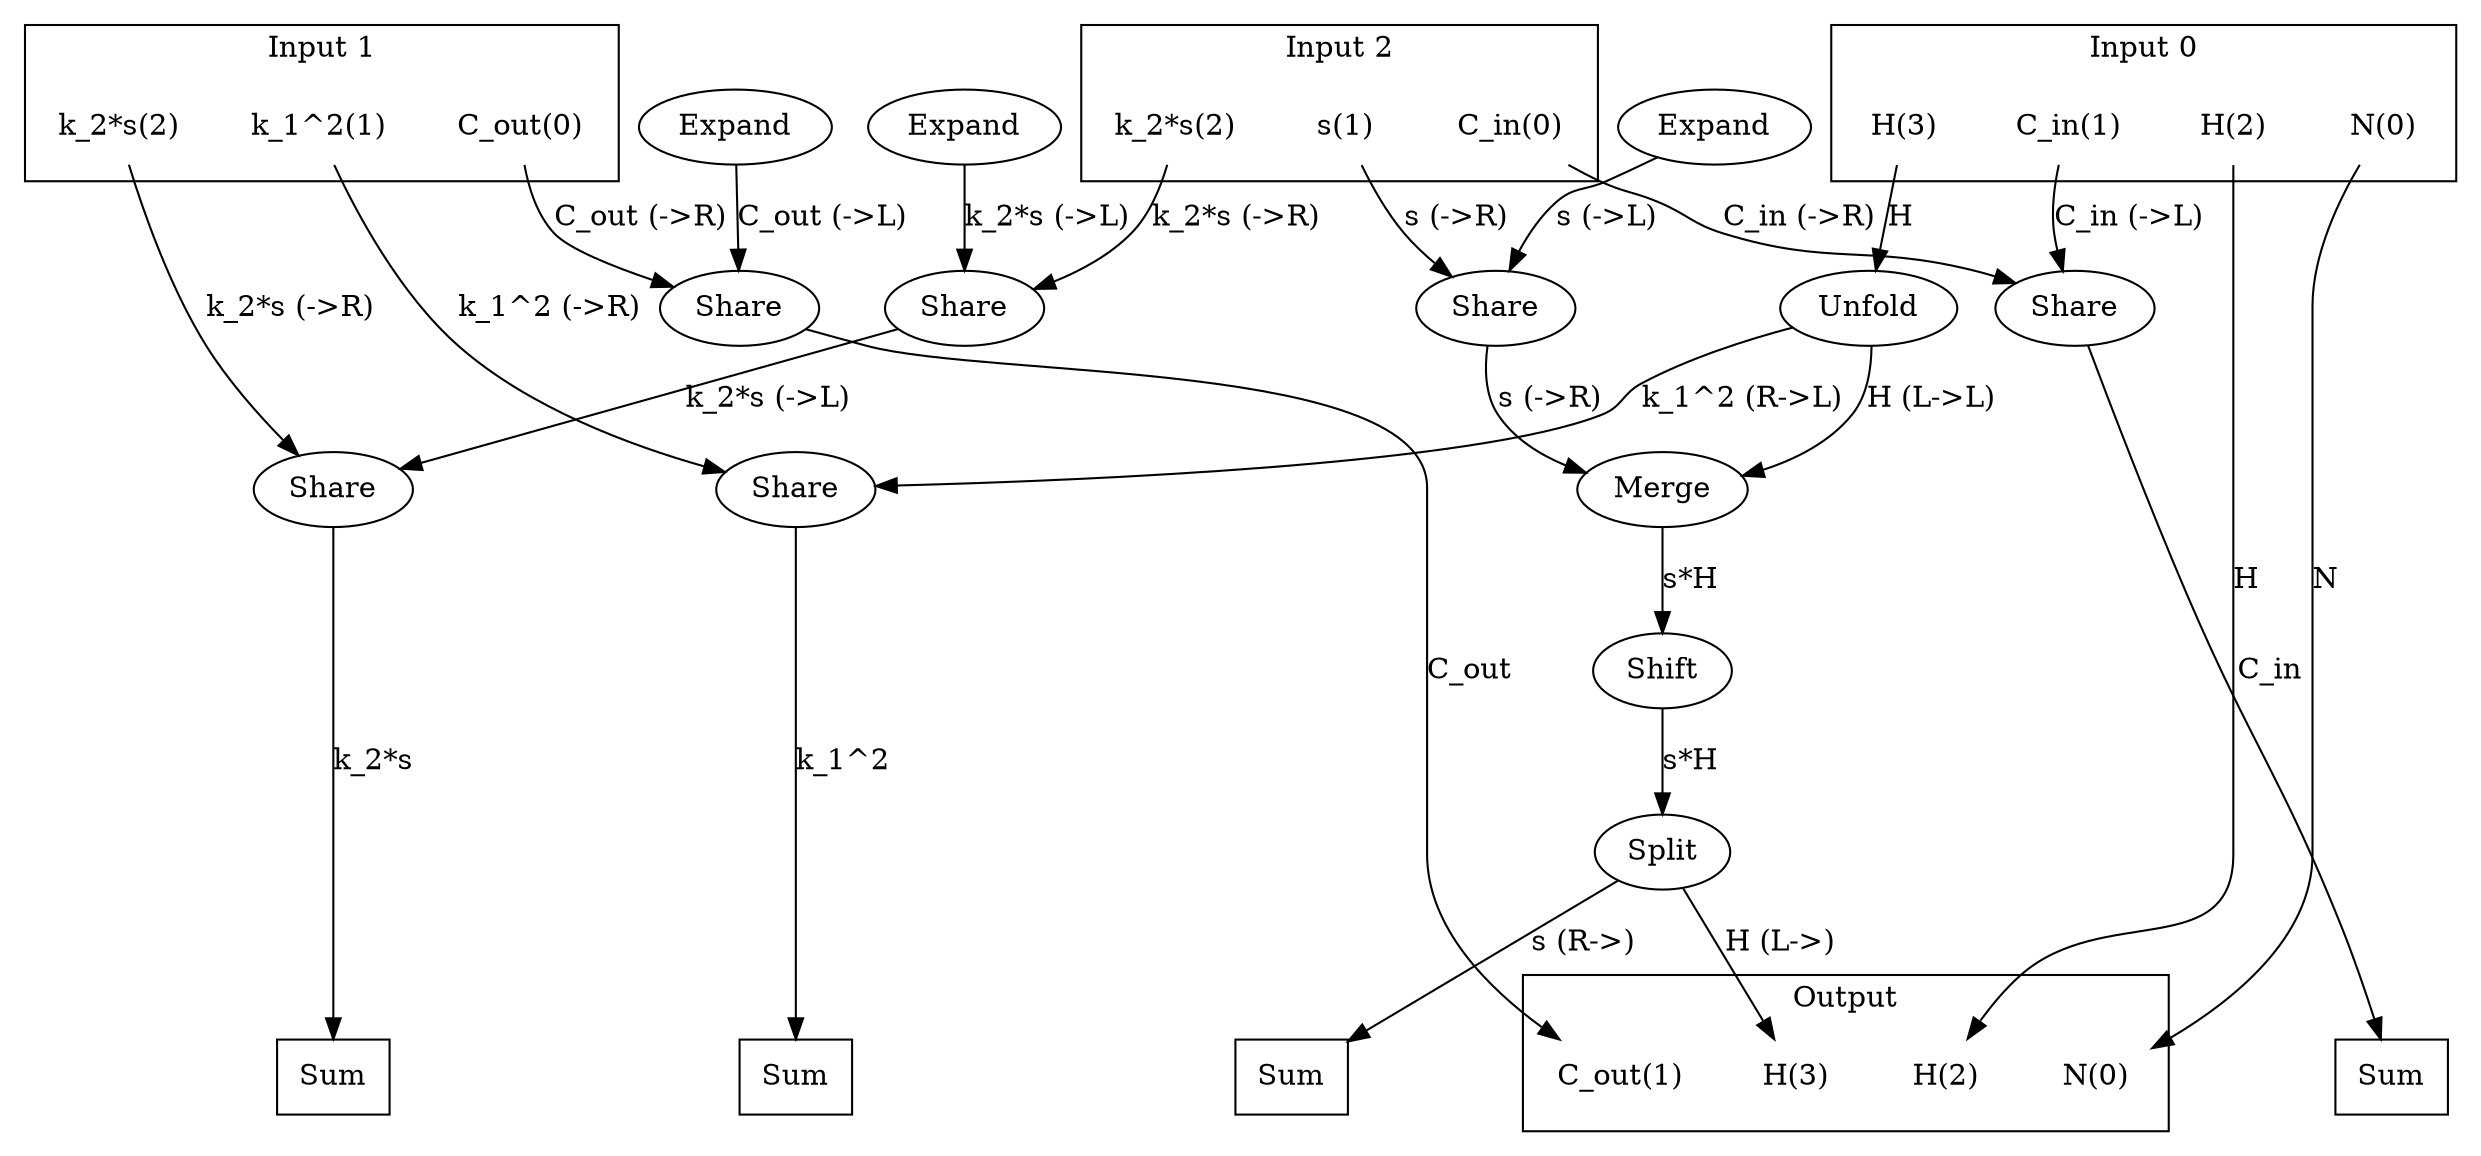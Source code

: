 digraph kernel_generated {
newrank = true;
op_0x55f1eba3e3e0 [label="Shift"];
op_0x55f1f88a6040 [label="Unfold"];
op_0x55f1f88b2978 [label="Expand"];
op_0x55f1f88b2a18 [label="Expand"];
op_0x55f1f88b2a38 [label="Expand"];
op_0x55f1f89dd900 [label="Share"];
op_0x55f1f89dd9a0 [label="Share"];
op_0x55f1f89ddc20 [label="Share"];
op_0x55f1f89ddcc0 [label="Share"];
op_0x55f1f89ddd10 [label="Share"];
op_0x55f1f89ddd60 [label="Share"];
op_0x55f1f89df2b0 [label="Merge"];
op_0x55f1f89df810 [label="Split"];
reduce_0x7f5f78004e58 [label="Sum", shape=box];
reduce_0x7f5f780054d0 [label="Sum", shape=box];
reduce_0x7f5f78003cc0 [label="Sum", shape=box];
reduce_0x7f5f78007b70 [label="Sum", shape=box];
subgraph cluster_out {
label = "Output";
out_0 [label="N(0)", shape=none];
out_1 [label="C_out(1)", shape=none];
out_2 [label="H(2)", shape=none];
out_3 [label="H(3)", shape=none];
}
{ rank = same;
reduce_0x7f5f78004e58;
reduce_0x7f5f780054d0;
reduce_0x7f5f78003cc0;
reduce_0x7f5f78007b70;
out_0;
out_1;
out_2;
out_3;
}
subgraph cluster_in_0 {
label = "Input 0";
in_0_0 [label="N(0)", shape=none];
in_0_1 [label="C_in(1)", shape=none];
in_0_2 [label="H(2)", shape=none];
in_0_3 [label="H(3)", shape=none];
}
subgraph cluster_in_1 {
label = "Input 1";
in_1_0 [label="C_out(0)", shape=none];
in_1_1 [label="k_1^2(1)", shape=none];
in_1_2 [label="k_2*s(2)", shape=none];
}
subgraph cluster_in_2 {
label = "Input 2";
in_2_0 [label="C_in(0)", shape=none];
in_2_1 [label="s(1)", shape=none];
in_2_2 [label="k_2*s(2)", shape=none];
}
{ rank = same;
in_0_0;
in_0_1;
in_0_2;
in_0_3;
in_1_0;
in_1_1;
in_1_2;
in_2_0;
in_2_1;
in_2_2;
}
in_0_0 -> out_0 [label="N"];
in_0_1 -> op_0x55f1f89ddcc0 [label="C_in (->L)"];
in_0_2 -> out_2 [label="H"];
in_0_3 -> op_0x55f1f88a6040 [label="H"];
in_1_0 -> op_0x55f1f89dd900 [label="C_out (->R)"];
in_1_1 -> op_0x55f1f89dd9a0 [label="k_1^2 (->R)"];
in_1_2 -> op_0x55f1f89ddc20 [label="k_2*s (->R)"];
in_2_0 -> op_0x55f1f89ddcc0 [label="C_in (->R)"];
in_2_1 -> op_0x55f1f89ddd60 [label="s (->R)"];
in_2_2 -> op_0x55f1f89ddd10 [label="k_2*s (->R)"];
op_0x55f1f89df2b0 -> op_0x55f1eba3e3e0 [label="s*H"];
op_0x55f1f89dd900 -> out_1 [label="C_out"];
op_0x55f1f89df810 -> out_3 [label="H (L->)"];
op_0x55f1f88b2978 -> op_0x55f1f89dd900 [label="C_out (->L)"];
op_0x55f1f88a6040 -> op_0x55f1f89dd9a0 [label="k_1^2 (R->L)"];
op_0x55f1f89ddd10 -> op_0x55f1f89ddc20 [label="k_2*s (->L)"];
op_0x55f1f88b2a18 -> op_0x55f1f89ddd10 [label="k_2*s (->L)"];
op_0x55f1f88b2a38 -> op_0x55f1f89ddd60 [label="s (->L)"];
op_0x55f1f88a6040 -> op_0x55f1f89df2b0 [label="H (L->L)"];
op_0x55f1f89ddd60 -> op_0x55f1f89df2b0 [label="s (->R)"];
op_0x55f1eba3e3e0 -> op_0x55f1f89df810 [label="s*H"];
op_0x55f1f89dd9a0 -> reduce_0x7f5f78003cc0 [label="k_1^2"];
op_0x55f1f89df810 -> reduce_0x7f5f78004e58 [label="s (R->)"];
op_0x55f1f89ddc20 -> reduce_0x7f5f780054d0 [label="k_2*s"];
op_0x55f1f89ddcc0 -> reduce_0x7f5f78007b70 [label="C_in"];
}
